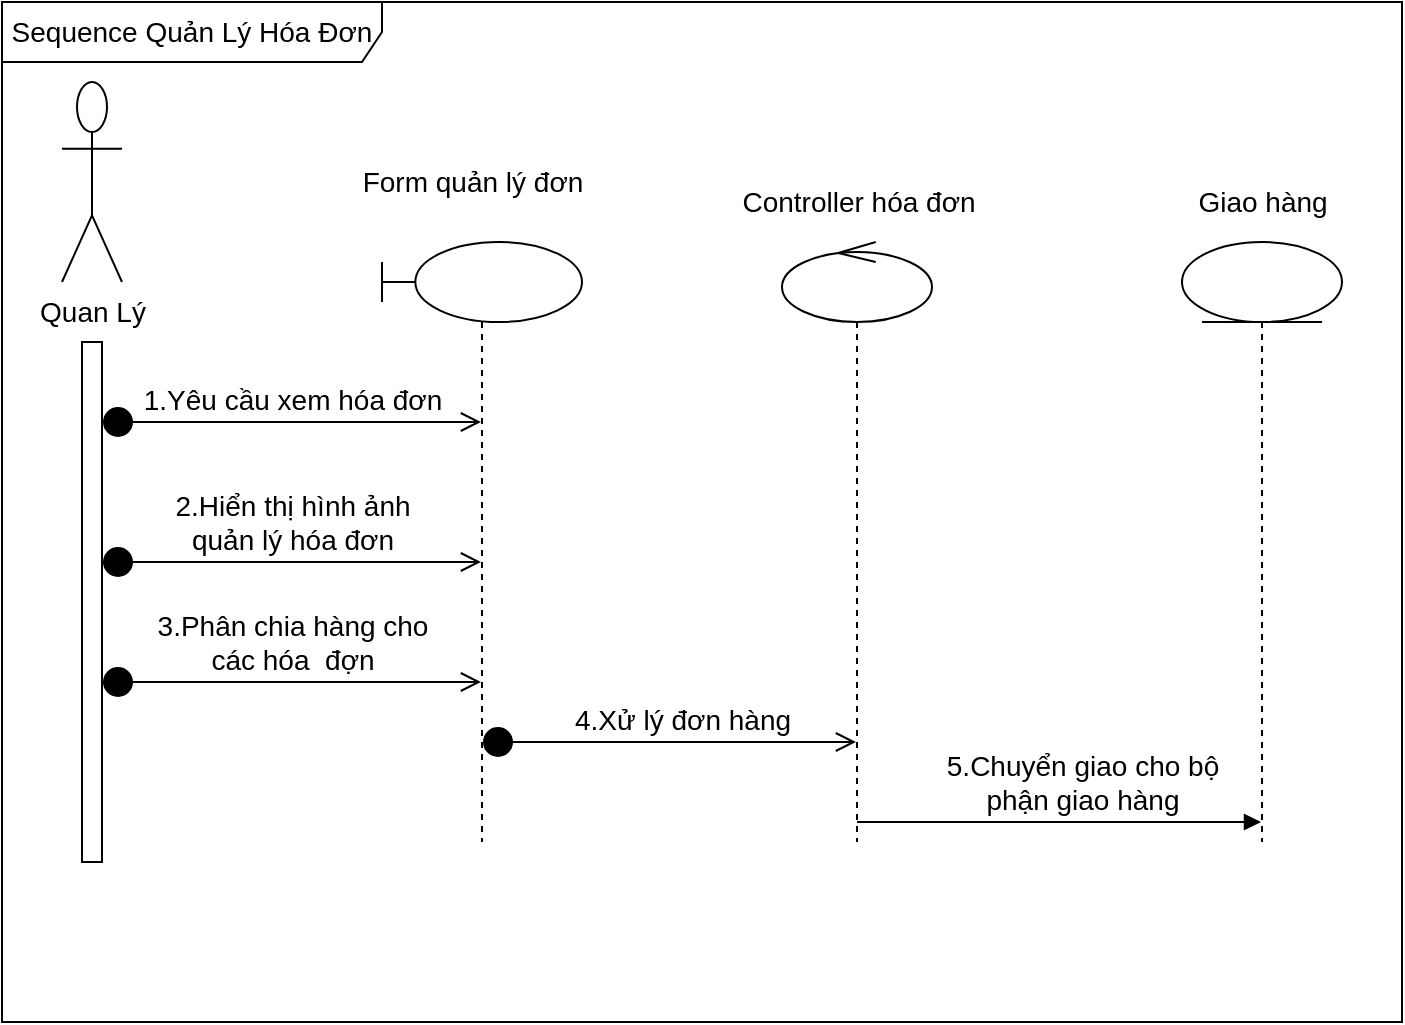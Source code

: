<mxfile version="13.10.0" type="github">
  <diagram id="BGPCx9dadZ-7ivj6pplK" name="Page-1">
    <mxGraphModel dx="375" dy="422" grid="1" gridSize="10" guides="1" tooltips="1" connect="1" arrows="1" fold="1" page="1" pageScale="1" pageWidth="850" pageHeight="1100" math="0" shadow="0">
      <root>
        <mxCell id="0" />
        <mxCell id="1" parent="0" />
        <mxCell id="wkn7H324SMXfmXS57X0A-1" value="&lt;font style=&quot;font-size: 14px&quot;&gt;Quan Lý&lt;/font&gt;" style="shape=umlActor;verticalLabelPosition=bottom;verticalAlign=top;html=1;outlineConnect=0;" vertex="1" parent="1">
          <mxGeometry x="110" y="370" width="30" height="100" as="geometry" />
        </mxCell>
        <mxCell id="wkn7H324SMXfmXS57X0A-2" value="" style="shape=umlLifeline;participant=umlBoundary;perimeter=lifelinePerimeter;whiteSpace=wrap;html=1;container=1;collapsible=0;recursiveResize=0;verticalAlign=top;spacingTop=36;outlineConnect=0;" vertex="1" parent="1">
          <mxGeometry x="270" y="450" width="100" height="300" as="geometry" />
        </mxCell>
        <mxCell id="wkn7H324SMXfmXS57X0A-3" value="" style="shape=umlLifeline;participant=umlControl;perimeter=lifelinePerimeter;whiteSpace=wrap;html=1;container=1;collapsible=0;recursiveResize=0;verticalAlign=top;spacingTop=36;outlineConnect=0;" vertex="1" parent="1">
          <mxGeometry x="470" y="450" width="75" height="300" as="geometry" />
        </mxCell>
        <mxCell id="wkn7H324SMXfmXS57X0A-4" value="" style="shape=umlLifeline;participant=umlEntity;perimeter=lifelinePerimeter;whiteSpace=wrap;html=1;container=1;collapsible=0;recursiveResize=0;verticalAlign=top;spacingTop=36;outlineConnect=0;" vertex="1" parent="1">
          <mxGeometry x="670" y="450" width="80" height="300" as="geometry" />
        </mxCell>
        <mxCell id="wkn7H324SMXfmXS57X0A-5" value="" style="html=1;points=[];perimeter=orthogonalPerimeter;" vertex="1" parent="1">
          <mxGeometry x="120" y="500" width="10" height="260" as="geometry" />
        </mxCell>
        <mxCell id="wkn7H324SMXfmXS57X0A-6" value="&lt;font style=&quot;font-size: 14px&quot;&gt;1.Yêu cầu xem hóa đơn&lt;/font&gt;" style="html=1;verticalAlign=bottom;startArrow=circle;startFill=1;endArrow=open;startSize=6;endSize=8;" edge="1" parent="1" target="wkn7H324SMXfmXS57X0A-2">
          <mxGeometry width="80" relative="1" as="geometry">
            <mxPoint x="130" y="540" as="sourcePoint" />
            <mxPoint x="210" y="540" as="targetPoint" />
          </mxGeometry>
        </mxCell>
        <mxCell id="wkn7H324SMXfmXS57X0A-7" value="&lt;font style=&quot;font-size: 14px&quot;&gt;2.Hiển thị hình ảnh &lt;br&gt;quản lý hóa đơn&lt;/font&gt;" style="html=1;verticalAlign=bottom;startArrow=circle;startFill=1;endArrow=open;startSize=6;endSize=8;" edge="1" parent="1" target="wkn7H324SMXfmXS57X0A-2">
          <mxGeometry width="80" relative="1" as="geometry">
            <mxPoint x="130" y="610" as="sourcePoint" />
            <mxPoint x="210" y="610" as="targetPoint" />
          </mxGeometry>
        </mxCell>
        <mxCell id="wkn7H324SMXfmXS57X0A-8" value="&lt;font style=&quot;font-size: 14px&quot;&gt;3.Phân chia hàng cho &lt;br&gt;các hóa&amp;nbsp; đợn&lt;/font&gt;" style="html=1;verticalAlign=bottom;startArrow=circle;startFill=1;endArrow=open;startSize=6;endSize=8;" edge="1" parent="1" target="wkn7H324SMXfmXS57X0A-2">
          <mxGeometry width="80" relative="1" as="geometry">
            <mxPoint x="130" y="670" as="sourcePoint" />
            <mxPoint x="210" y="670" as="targetPoint" />
          </mxGeometry>
        </mxCell>
        <mxCell id="wkn7H324SMXfmXS57X0A-9" value="&lt;font style=&quot;font-size: 14px&quot;&gt;4.Xử lý đơn hàng&lt;/font&gt;" style="html=1;verticalAlign=bottom;startArrow=circle;startFill=1;endArrow=open;startSize=6;endSize=8;" edge="1" parent="1" target="wkn7H324SMXfmXS57X0A-3">
          <mxGeometry x="0.07" width="80" relative="1" as="geometry">
            <mxPoint x="320" y="700" as="sourcePoint" />
            <mxPoint x="400" y="700" as="targetPoint" />
            <mxPoint as="offset" />
          </mxGeometry>
        </mxCell>
        <mxCell id="wkn7H324SMXfmXS57X0A-10" value="&lt;font style=&quot;font-size: 14px&quot;&gt;5.Chuyển giao cho bộ&lt;br&gt;phận giao hàng&lt;/font&gt;" style="html=1;verticalAlign=bottom;endArrow=block;" edge="1" parent="1" source="wkn7H324SMXfmXS57X0A-3" target="wkn7H324SMXfmXS57X0A-4">
          <mxGeometry x="0.116" width="80" relative="1" as="geometry">
            <mxPoint x="510" y="660" as="sourcePoint" />
            <mxPoint x="660" y="720" as="targetPoint" />
            <Array as="points">
              <mxPoint x="680" y="740" />
            </Array>
            <mxPoint as="offset" />
          </mxGeometry>
        </mxCell>
        <mxCell id="wkn7H324SMXfmXS57X0A-11" value="&lt;font style=&quot;font-size: 14px&quot;&gt;Form quản lý đơn&lt;/font&gt;" style="text;html=1;align=center;verticalAlign=middle;resizable=0;points=[];autosize=1;" vertex="1" parent="1">
          <mxGeometry x="250" y="410" width="130" height="20" as="geometry" />
        </mxCell>
        <mxCell id="wkn7H324SMXfmXS57X0A-12" value="&lt;font style=&quot;font-size: 14px&quot;&gt;Controller hóa đơn&lt;/font&gt;" style="text;html=1;align=center;verticalAlign=middle;resizable=0;points=[];autosize=1;" vertex="1" parent="1">
          <mxGeometry x="442.5" y="420" width="130" height="20" as="geometry" />
        </mxCell>
        <mxCell id="wkn7H324SMXfmXS57X0A-13" value="&lt;font style=&quot;font-size: 14px&quot;&gt;Giao hàng&lt;/font&gt;" style="text;html=1;align=center;verticalAlign=middle;resizable=0;points=[];autosize=1;" vertex="1" parent="1">
          <mxGeometry x="670" y="420" width="80" height="20" as="geometry" />
        </mxCell>
        <mxCell id="wkn7H324SMXfmXS57X0A-14" value="&lt;font style=&quot;font-size: 14px&quot;&gt;Sequence Quản Lý Hóa Đơn&lt;/font&gt;" style="shape=umlFrame;whiteSpace=wrap;html=1;width=190;height=30;" vertex="1" parent="1">
          <mxGeometry x="80" y="330" width="700" height="510" as="geometry" />
        </mxCell>
      </root>
    </mxGraphModel>
  </diagram>
</mxfile>
